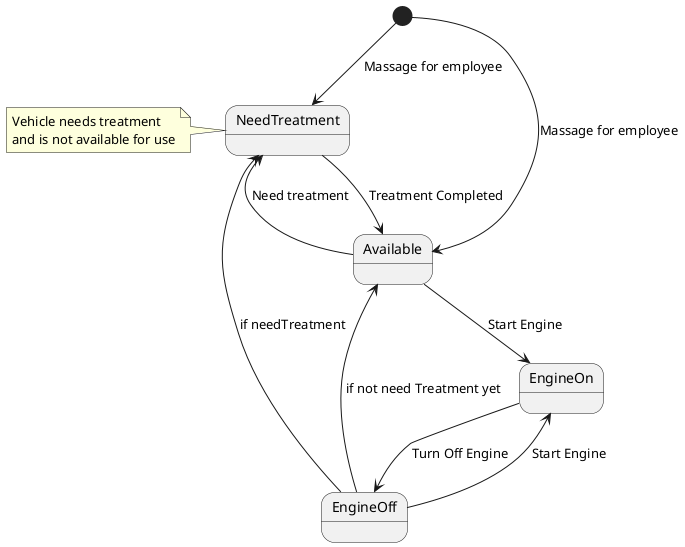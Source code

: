 @startuml

state Available {

}

state NeedTreatment {

}

state EngineOn {
}

state EngineOff {

}

Available --> NeedTreatment : Need treatment
  Available --> EngineOn : Start Engine
[*] --> Available : Massage for employee
[*] --> NeedTreatment : Massage for employee
EngineOn --> EngineOff : Turn Off Engine
NeedTreatment --> Available : Treatment Completed
EngineOff --> EngineOn : Start Engine
EngineOff-->  NeedTreatment : if needTreatment
EngineOff-->  Available : if not need Treatment yet
note left of NeedTreatment : Vehicle needs treatment\nand is not available for use

@enduml
